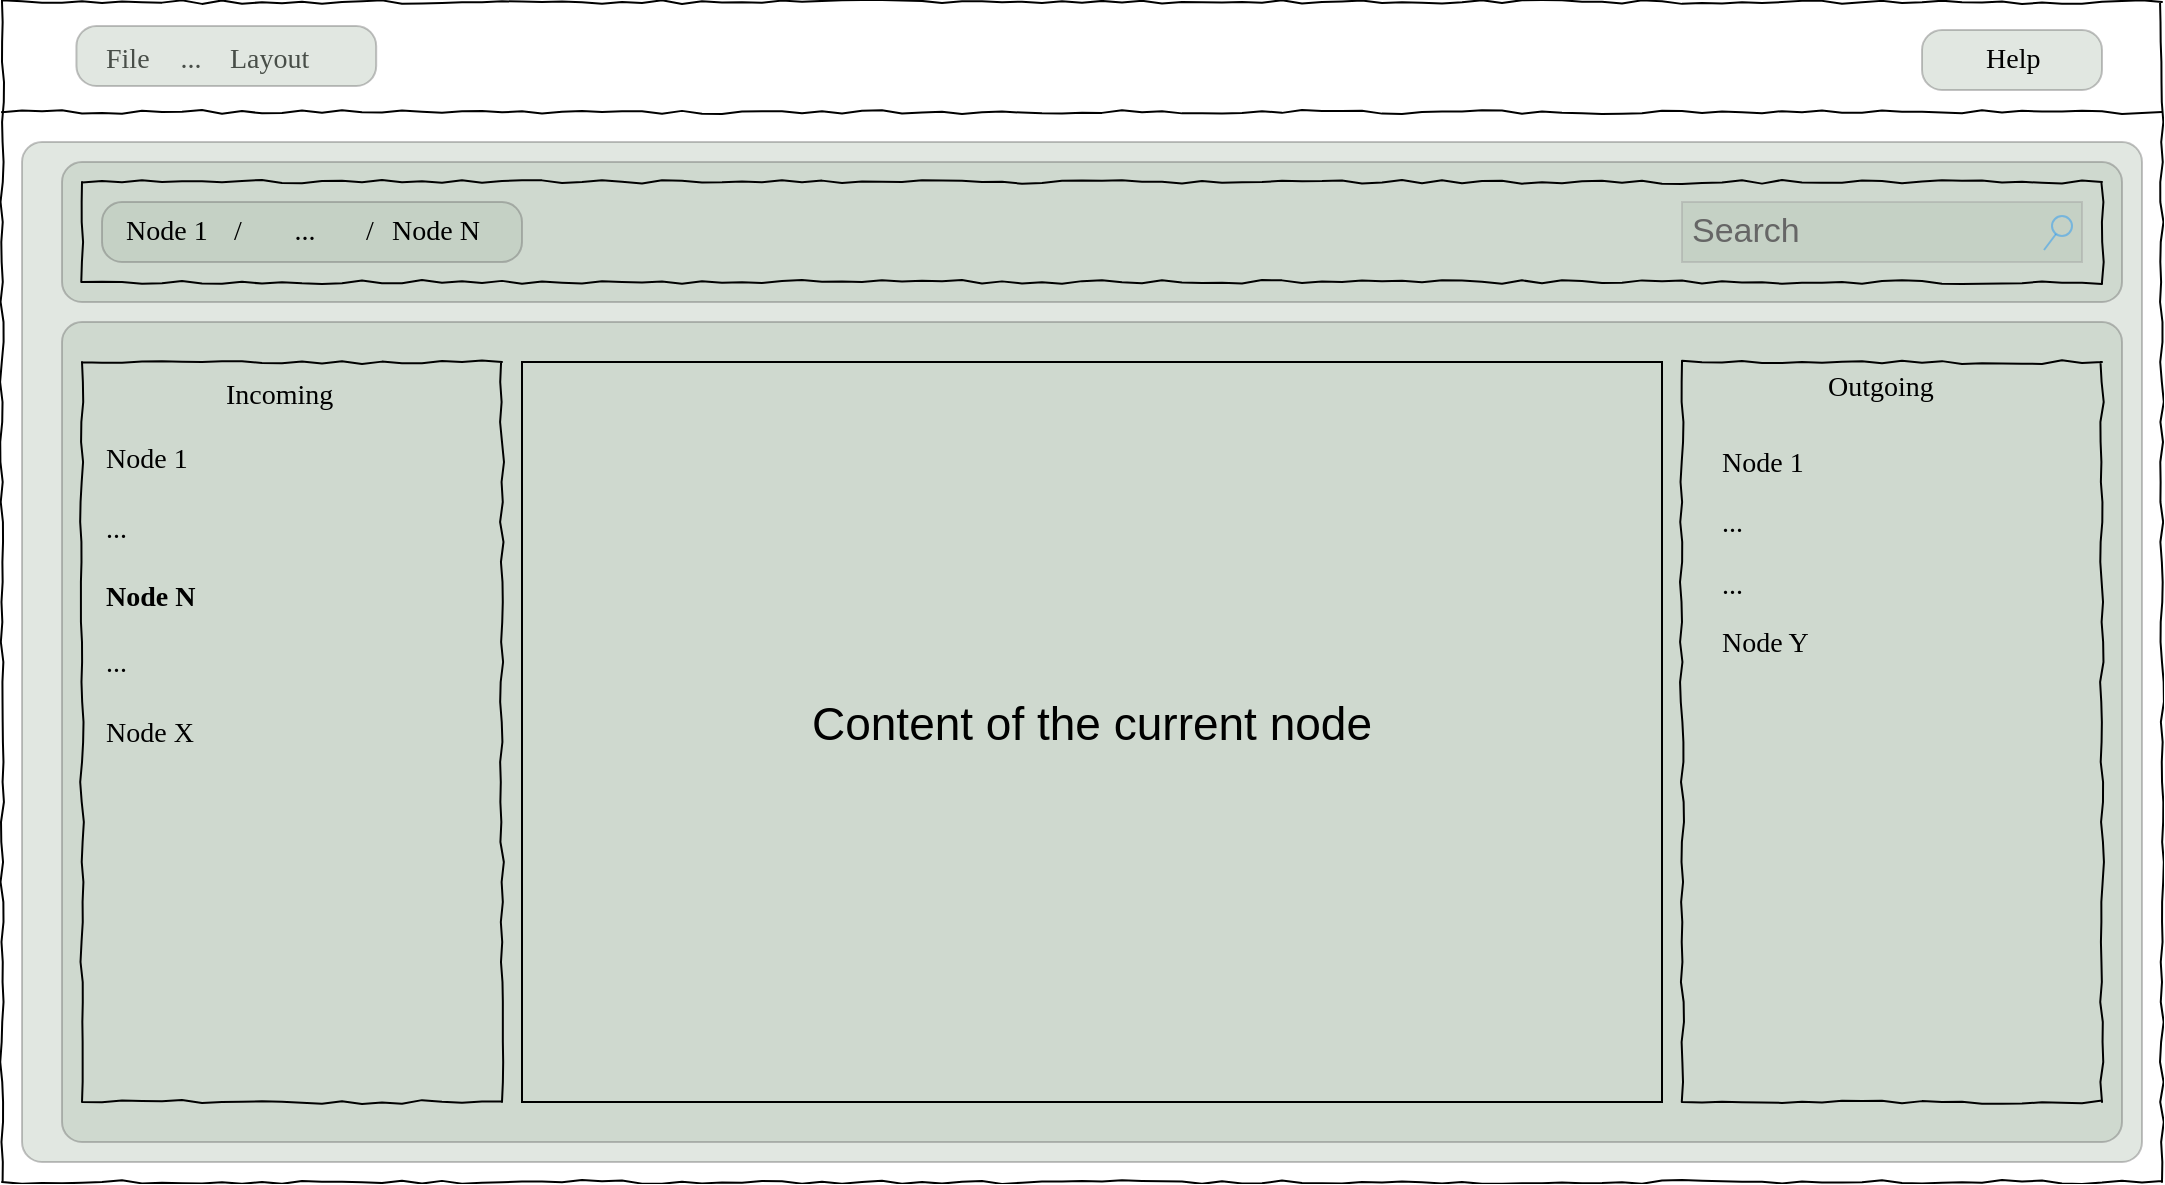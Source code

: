 <mxfile version="13.7.9" type="device"><diagram name="Page-1" id="03018318-947c-dd8e-b7a3-06fadd420f32"><mxGraphModel dx="1347" dy="822" grid="1" gridSize="10" guides="1" tooltips="1" connect="1" arrows="1" fold="1" page="1" pageScale="1" pageWidth="1100" pageHeight="850" background="#ffffff" math="0" shadow="0"><root><mxCell id="0"/><mxCell id="1" parent="0"/><mxCell id="677b7b8949515195-1" value="" style="whiteSpace=wrap;html=1;rounded=0;shadow=0;labelBackgroundColor=none;strokeColor=#000000;strokeWidth=1;fillColor=none;fontFamily=Verdana;fontSize=12;fontColor=#000000;align=center;comic=1;" parent="1" vertex="1"><mxGeometry x="120" y="90" width="1080" height="590" as="geometry"/></mxCell><mxCell id="oWozFbw77-lrJfRdZljx-13" value="" style="group" vertex="1" connectable="0" parent="1"><mxGeometry x="130" y="150" width="1060" height="520" as="geometry"/></mxCell><mxCell id="oWozFbw77-lrJfRdZljx-11" value="" style="shape=mxgraph.mockup.containers.marginRect;rectMarginTop=10;strokeColor=#666666;strokeWidth=1;dashed=0;rounded=1;arcSize=5;recursiveResize=0;fillColor=#B4C4B3;opacity=40;align=center;" vertex="1" parent="oWozFbw77-lrJfRdZljx-13"><mxGeometry width="1060" height="520" as="geometry"/></mxCell><mxCell id="oWozFbw77-lrJfRdZljx-3" value="" style="group" vertex="1" connectable="0" parent="oWozFbw77-lrJfRdZljx-13"><mxGeometry x="20" y="90" width="1030" height="420" as="geometry"/></mxCell><mxCell id="oWozFbw77-lrJfRdZljx-1" value="" style="shape=mxgraph.mockup.containers.marginRect;rectMarginTop=10;strokeColor=#666666;strokeWidth=1;dashed=0;rounded=1;arcSize=5;recursiveResize=0;fillColor=#B4C4B3;opacity=40;align=center;" vertex="1" parent="oWozFbw77-lrJfRdZljx-3"><mxGeometry width="1030" height="420" as="geometry"/></mxCell><mxCell id="D74PviMFel91mhc65o81-19" value="" style="group" parent="oWozFbw77-lrJfRdZljx-3" vertex="1" connectable="0"><mxGeometry x="810" y="30" width="210" height="370" as="geometry"/></mxCell><mxCell id="677b7b8949515195-25" value="" style="whiteSpace=wrap;html=1;rounded=0;shadow=0;labelBackgroundColor=none;strokeWidth=1;fillColor=none;fontFamily=Verdana;fontSize=12;align=center;comic=1;" parent="D74PviMFel91mhc65o81-19" vertex="1"><mxGeometry width="210" height="370" as="geometry"/></mxCell><mxCell id="677b7b8949515195-42" value="Outgoing" style="text;html=1;points=[];align=left;verticalAlign=top;spacingTop=-4;fontSize=14;fontFamily=Verdana" parent="D74PviMFel91mhc65o81-19" vertex="1"><mxGeometry x="70.761" y="1.897" width="68.478" height="17.371" as="geometry"/></mxCell><mxCell id="677b7b8949515195-44" value="Node 1" style="text;html=1;points=[];align=left;verticalAlign=top;spacingTop=-4;fontSize=14;fontFamily=Verdana" parent="D74PviMFel91mhc65o81-19" vertex="1"><mxGeometry x="18.261" y="39.953" width="155.217" height="17.371" as="geometry"/></mxCell><mxCell id="677b7b8949515195-45" value="..." style="text;html=1;points=[];align=left;verticalAlign=top;spacingTop=-4;fontSize=14;fontFamily=Verdana" parent="D74PviMFel91mhc65o81-19" vertex="1"><mxGeometry x="18.261" y="70.352" width="155.217" height="17.371" as="geometry"/></mxCell><mxCell id="677b7b8949515195-46" value="..." style="text;html=1;points=[];align=left;verticalAlign=top;spacingTop=-4;fontSize=14;fontFamily=Verdana" parent="D74PviMFel91mhc65o81-19" vertex="1"><mxGeometry x="18.261" y="100.751" width="155.217" height="17.371" as="geometry"/></mxCell><mxCell id="D74PviMFel91mhc65o81-36" value="Node Y" style="text;html=1;points=[];align=left;verticalAlign=top;spacingTop=-4;fontSize=14;fontFamily=Verdana" parent="D74PviMFel91mhc65o81-19" vertex="1"><mxGeometry x="18.261" y="130.001" width="155.217" height="17.371" as="geometry"/></mxCell><mxCell id="D74PviMFel91mhc65o81-92" value="&lt;font style=&quot;font-size: 23px&quot;&gt;&lt;br&gt;&lt;br&gt;&lt;br&gt;&lt;br&gt;&lt;br&gt;&lt;br&gt;Сontent of the current node&lt;/font&gt;" style="text;spacingTop=-5;whiteSpace=wrap;html=1;align=center;fontSize=12;fontFamily=Helvetica;fillColor=none;strokeColor=#000000;" parent="oWozFbw77-lrJfRdZljx-3" vertex="1"><mxGeometry x="230" y="30" width="570" height="370" as="geometry"/></mxCell><mxCell id="utbT4TfWVCetWM8PdPMn-33" value="" style="group" parent="oWozFbw77-lrJfRdZljx-3" vertex="1" connectable="0"><mxGeometry x="10" y="30" width="210" height="370" as="geometry"/></mxCell><mxCell id="677b7b8949515195-8" value="" style="whiteSpace=wrap;html=1;rounded=0;shadow=0;labelBackgroundColor=none;strokeWidth=1;fillColor=none;fontFamily=Verdana;fontSize=12;align=center;comic=1;" parent="utbT4TfWVCetWM8PdPMn-33" vertex="1"><mxGeometry width="210" height="370" as="geometry"/></mxCell><mxCell id="677b7b8949515195-27" value="Node 1" style="text;html=1;points=[];align=left;verticalAlign=top;spacingTop=-4;fontSize=14;fontFamily=Verdana" parent="utbT4TfWVCetWM8PdPMn-33" vertex="1"><mxGeometry x="10" y="38.272" width="170" height="19.249" as="geometry"/></mxCell><mxCell id="677b7b8949515195-28" value="&lt;div style=&quot;text-align: center&quot;&gt;&lt;span&gt;...&lt;/span&gt;&lt;/div&gt;" style="text;html=1;points=[];align=left;verticalAlign=top;spacingTop=-4;fontSize=14;fontFamily=Verdana" parent="utbT4TfWVCetWM8PdPMn-33" vertex="1"><mxGeometry x="10" y="72.92" width="170" height="19.249" as="geometry"/></mxCell><mxCell id="677b7b8949515195-29" value="Node N" style="text;html=1;points=[];align=left;verticalAlign=top;spacingTop=-4;fontSize=14;fontFamily=Verdana;fontStyle=1" parent="utbT4TfWVCetWM8PdPMn-33" vertex="1"><mxGeometry x="10" y="106.606" width="170" height="19.249" as="geometry"/></mxCell><mxCell id="D74PviMFel91mhc65o81-95" value="..." style="text;html=1;points=[];align=left;verticalAlign=top;spacingTop=-4;fontSize=14;fontFamily=Verdana" parent="utbT4TfWVCetWM8PdPMn-33" vertex="1"><mxGeometry x="10" y="139.996" width="170" height="19.249" as="geometry"/></mxCell><mxCell id="D74PviMFel91mhc65o81-96" value="Node X" style="text;html=1;points=[];align=left;verticalAlign=top;spacingTop=-4;fontSize=14;fontFamily=Verdana" parent="utbT4TfWVCetWM8PdPMn-33" vertex="1"><mxGeometry x="10" y="175.376" width="170" height="19.249" as="geometry"/></mxCell><mxCell id="utbT4TfWVCetWM8PdPMn-27" value="Incoming" style="text;html=1;points=[];align=left;verticalAlign=top;spacingTop=-4;fontSize=14;fontFamily=Verdana" parent="utbT4TfWVCetWM8PdPMn-33" vertex="1"><mxGeometry x="70" y="6" width="75" height="19.249" as="geometry"/></mxCell><mxCell id="oWozFbw77-lrJfRdZljx-23" value="" style="group" vertex="1" connectable="0" parent="oWozFbw77-lrJfRdZljx-13"><mxGeometry x="20" y="10" width="1030" height="80" as="geometry"/></mxCell><mxCell id="oWozFbw77-lrJfRdZljx-20" value="" style="shape=mxgraph.mockup.containers.marginRect;rectMarginTop=10;strokeColor=#666666;strokeWidth=1;dashed=0;rounded=1;arcSize=5;recursiveResize=0;fillColor=#B4C4B3;opacity=40;align=center;" vertex="1" parent="oWozFbw77-lrJfRdZljx-23"><mxGeometry width="1030" height="80" as="geometry"/></mxCell><mxCell id="677b7b8949515195-10" value="" style="whiteSpace=wrap;html=1;rounded=0;shadow=0;labelBackgroundColor=none;strokeWidth=1;fillColor=none;fontFamily=Verdana;fontSize=12;align=center;comic=1;" parent="oWozFbw77-lrJfRdZljx-23" vertex="1"><mxGeometry x="10" y="20" width="1010" height="50" as="geometry"/></mxCell><mxCell id="oWozFbw77-lrJfRdZljx-7" value="" style="group" vertex="1" connectable="0" parent="oWozFbw77-lrJfRdZljx-23"><mxGeometry x="20" y="20" width="210" height="40" as="geometry"/></mxCell><mxCell id="oWozFbw77-lrJfRdZljx-4" value="" style="shape=mxgraph.mockup.containers.marginRect;rectMarginTop=10;strokeColor=#666666;strokeWidth=1;dashed=0;rounded=1;arcSize=5;recursiveResize=0;fillColor=#B4C4B3;opacity=40;align=center;" vertex="1" parent="oWozFbw77-lrJfRdZljx-7"><mxGeometry width="210" height="40" as="geometry"/></mxCell><mxCell id="oWozFbw77-lrJfRdZljx-24" value="" style="group" vertex="1" connectable="0" parent="oWozFbw77-lrJfRdZljx-7"><mxGeometry x="10" y="14" width="183" height="20" as="geometry"/></mxCell><mxCell id="oWozFbw77-lrJfRdZljx-6" value="" style="group" vertex="1" connectable="0" parent="oWozFbw77-lrJfRdZljx-24"><mxGeometry width="183" height="20" as="geometry"/></mxCell><mxCell id="677b7b8949515195-12" value="Node 1" style="text;html=1;points=[];align=left;verticalAlign=top;spacingTop=-4;fontSize=14;fontFamily=Verdana" parent="oWozFbw77-lrJfRdZljx-6" vertex="1"><mxGeometry width="50" height="20" as="geometry"/></mxCell><mxCell id="D74PviMFel91mhc65o81-4" value="/" style="text;html=1;points=[];align=left;verticalAlign=top;spacingTop=-4;fontSize=14;fontFamily=Verdana" parent="oWozFbw77-lrJfRdZljx-6" vertex="1"><mxGeometry x="54" width="15" height="20" as="geometry"/></mxCell><mxCell id="D74PviMFel91mhc65o81-31" value="..." style="text;html=1;points=[];align=center;verticalAlign=top;spacingTop=-4;fontSize=14;fontFamily=Verdana" parent="oWozFbw77-lrJfRdZljx-6" vertex="1"><mxGeometry x="66" width="50" height="20" as="geometry"/></mxCell><mxCell id="D74PviMFel91mhc65o81-32" value="/" style="text;html=1;points=[];align=left;verticalAlign=top;spacingTop=-4;fontSize=14;fontFamily=Verdana" parent="oWozFbw77-lrJfRdZljx-6" vertex="1"><mxGeometry x="120" width="15" height="20" as="geometry"/></mxCell><mxCell id="D74PviMFel91mhc65o81-33" value="Node N" style="text;html=1;points=[];align=left;verticalAlign=top;spacingTop=-4;fontSize=14;fontFamily=Verdana;fontStyle=0" parent="oWozFbw77-lrJfRdZljx-6" vertex="1"><mxGeometry x="133" width="50" height="20" as="geometry"/></mxCell><mxCell id="oWozFbw77-lrJfRdZljx-25" value="Search" style="strokeWidth=1;shadow=0;dashed=0;align=center;html=1;shape=mxgraph.mockup.forms.searchBox;strokeColor=#999999;mainText=;strokeColor2=#008cff;fontColor=#666666;fontSize=17;align=left;spacingLeft=3;fillColor=#B4C4B3;opacity=40;" vertex="1" parent="oWozFbw77-lrJfRdZljx-23"><mxGeometry x="810" y="30" width="200" height="30" as="geometry"/></mxCell><mxCell id="677b7b8949515195-9" value="" style="line;strokeWidth=1;html=1;rounded=0;shadow=0;labelBackgroundColor=none;fillColor=none;fontFamily=Verdana;fontSize=14;fontColor=#000000;align=center;comic=1;" parent="1" vertex="1"><mxGeometry x="120" y="140" width="1080" height="10" as="geometry"/></mxCell><mxCell id="utbT4TfWVCetWM8PdPMn-2" value="" style="group" parent="1" vertex="1" connectable="0"><mxGeometry x="170" y="108" width="170" height="24" as="geometry"/></mxCell><mxCell id="utbT4TfWVCetWM8PdPMn-3" value="File" style="text;html=1;points=[];align=left;verticalAlign=top;spacingTop=-4;fontSize=14;fontFamily=Verdana" parent="utbT4TfWVCetWM8PdPMn-2" vertex="1"><mxGeometry width="27.419" height="20" as="geometry"/></mxCell><mxCell id="utbT4TfWVCetWM8PdPMn-4" value="..." style="text;html=1;points=[];align=center;verticalAlign=top;spacingTop=-4;fontSize=14;fontFamily=Verdana" parent="utbT4TfWVCetWM8PdPMn-2" vertex="1"><mxGeometry x="31.075" width="25.591" height="20" as="geometry"/></mxCell><mxCell id="utbT4TfWVCetWM8PdPMn-5" value="Layout" style="text;html=1;points=[];align=left;verticalAlign=top;spacingTop=-4;fontSize=14;fontFamily=Verdana" parent="utbT4TfWVCetWM8PdPMn-2" vertex="1"><mxGeometry x="62.151" width="54.839" height="20" as="geometry"/></mxCell><mxCell id="oWozFbw77-lrJfRdZljx-14" value="" style="shape=mxgraph.mockup.containers.marginRect;rectMarginTop=10;strokeColor=#666666;strokeWidth=1;dashed=0;rounded=1;arcSize=5;recursiveResize=0;fillColor=#B4C4B3;opacity=40;align=center;" vertex="1" parent="utbT4TfWVCetWM8PdPMn-2"><mxGeometry x="-12.796" y="-16" width="149.892" height="40" as="geometry"/></mxCell><mxCell id="oWozFbw77-lrJfRdZljx-18" value="" style="group" vertex="1" connectable="0" parent="1"><mxGeometry x="1080" y="94" width="90" height="40" as="geometry"/></mxCell><mxCell id="oWozFbw77-lrJfRdZljx-16" value="" style="shape=mxgraph.mockup.containers.marginRect;rectMarginTop=10;strokeColor=#666666;strokeWidth=1;dashed=0;rounded=1;arcSize=5;recursiveResize=0;fillColor=#B4C4B3;opacity=40;align=center;" vertex="1" parent="oWozFbw77-lrJfRdZljx-18"><mxGeometry width="90" height="40" as="geometry"/></mxCell><mxCell id="utbT4TfWVCetWM8PdPMn-6" value="Help" style="text;html=1;points=[];align=left;verticalAlign=top;spacingTop=-4;fontSize=14;fontFamily=Verdana" parent="oWozFbw77-lrJfRdZljx-18" vertex="1"><mxGeometry x="30" y="14" width="35" height="10" as="geometry"/></mxCell></root></mxGraphModel></diagram></mxfile>